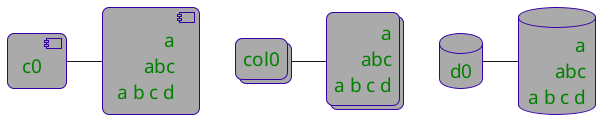 {
  "sha1": "ndqweq1peoqg79ilff98kkg2u1zwdu2",
  "insertion": {
    "when": "2024-06-04T17:28:38.477Z",
    "url": "https://forum.plantuml.net/12923/allow-style-for-collections-or-database-deployment-diagram?show=12925#c12925",
    "user": "plantuml@gmail.com"
  }
}
@startuml
<style>
component {
  FontName SansSerif
  HyperLinkColor red
  FontColor green
  FontSize 19
  FontStyle plain
  HorizontalAlignment right
  RoundCorner 15
  DiagonalCorner 0
  LineColor #3600A8
  LineThickness 1.0
  BackGroundColor #AAA
  Shadowing 0.0
}
collections {
  FontName SansSerif
  HyperLinkColor red
  FontColor green
  FontSize 19
  FontStyle plain
  HorizontalAlignment right
  RoundCorner 15
  DiagonalCorner 0
  LineColor #3600A8
  LineThickness 1.0
  BackGroundColor #AAA
  Shadowing 0.0
}
database {
  FontName SansSerif
  HyperLinkColor red
  FontColor green
  FontSize 19
  FontStyle plain
  HorizontalAlignment right
  RoundCorner 15
  DiagonalCorner 0
  LineColor #3600A8
  LineThickness 1.0
  BackGroundColor #AAA
  Shadowing 0.0
}
</style>
component c0
component c [
a
abc
a b c d
]

collections col0
collections col [
a
abc
a b c d
]

database d0
database d [
a
abc
a b c d
]

c0 - c
col0 - col
d0 - d
@enduml
